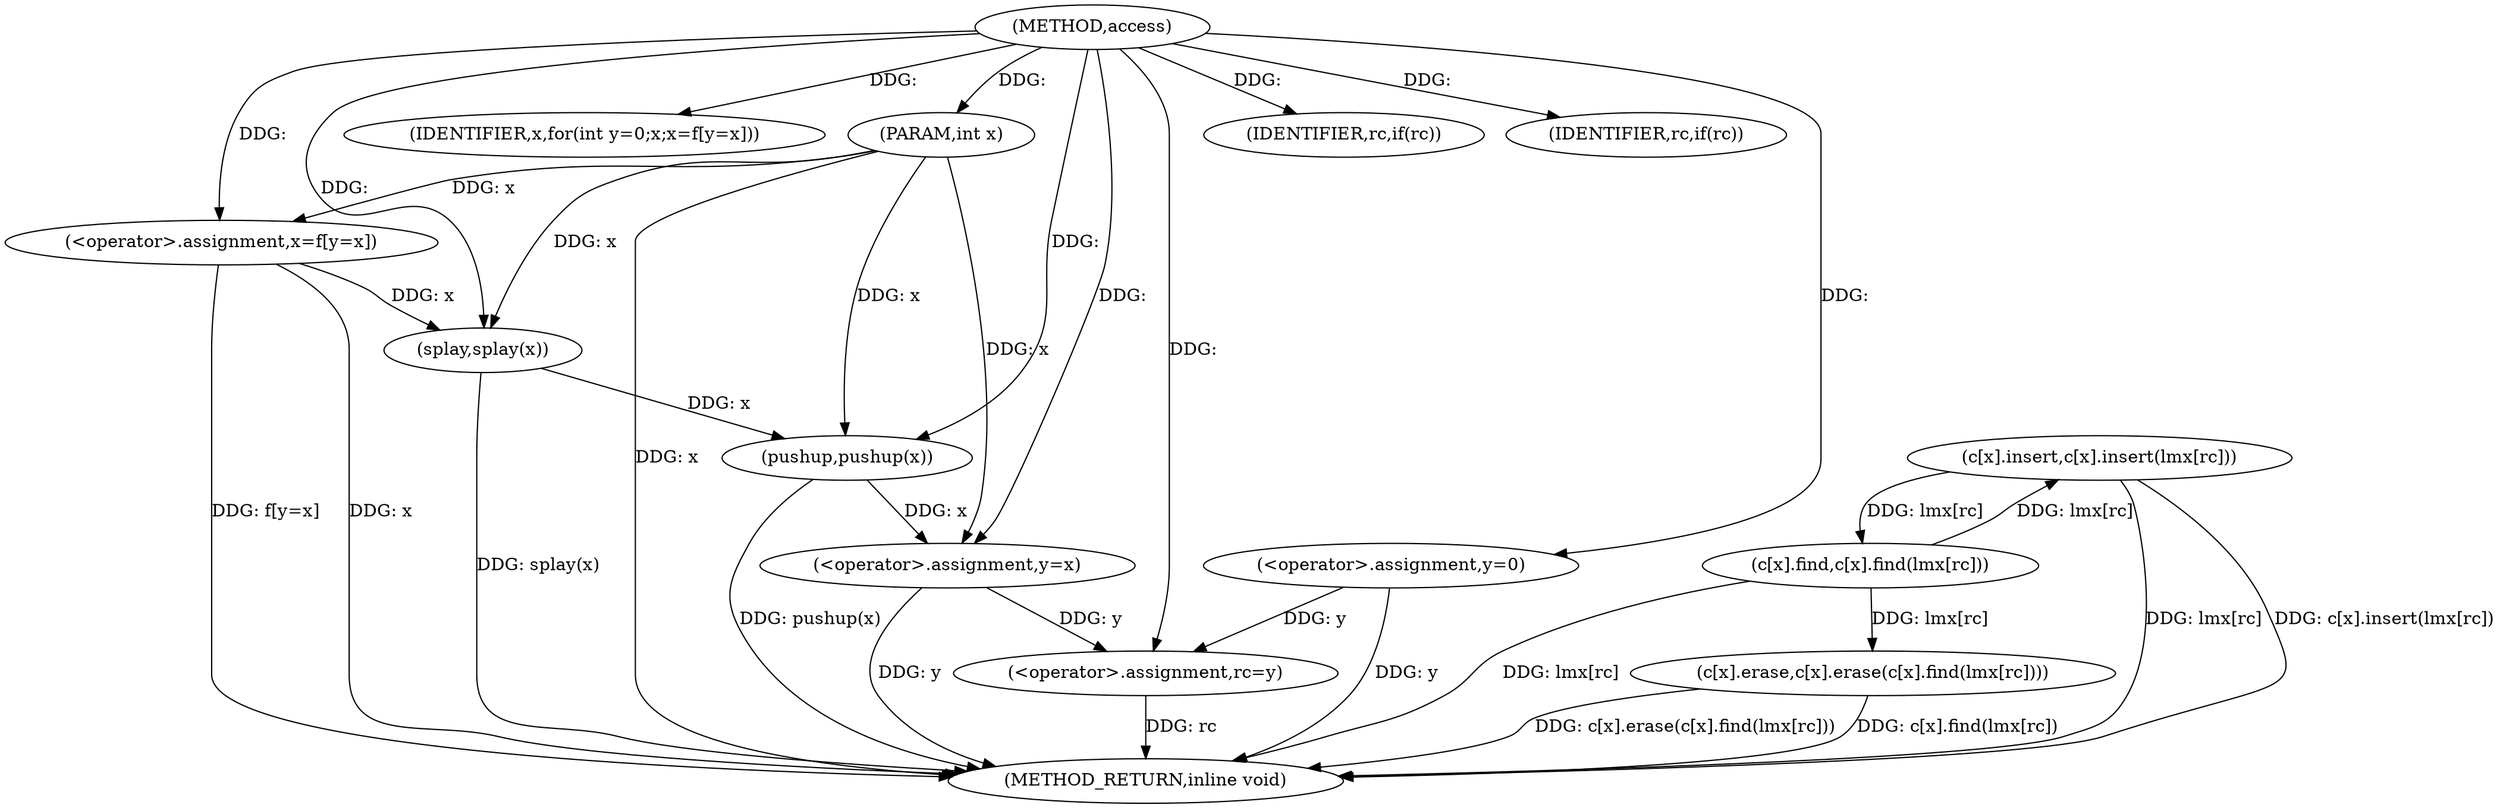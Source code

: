 digraph "access" {  
"1000556" [label = "(METHOD,access)" ]
"1000593" [label = "(METHOD_RETURN,inline void)" ]
"1000557" [label = "(PARAM,int x)" ]
"1000561" [label = "(<operator>.assignment,y=0)" ]
"1000564" [label = "(IDENTIFIER,x,for(int y=0;x;x=f[y=x]))" ]
"1000565" [label = "(<operator>.assignment,x=f[y=x])" ]
"1000573" [label = "(splay,splay(x))" ]
"1000581" [label = "(<operator>.assignment,rc=y)" ]
"1000591" [label = "(pushup,pushup(x))" ]
"1000576" [label = "(IDENTIFIER,rc,if(rc))" ]
"1000577" [label = "(c[x].insert,c[x].insert(lmx[rc]))" ]
"1000585" [label = "(IDENTIFIER,rc,if(rc))" ]
"1000586" [label = "(c[x].erase,c[x].erase(c[x].find(lmx[rc])))" ]
"1000569" [label = "(<operator>.assignment,y=x)" ]
"1000587" [label = "(c[x].find,c[x].find(lmx[rc]))" ]
  "1000557" -> "1000593"  [ label = "DDG: x"] 
  "1000561" -> "1000593"  [ label = "DDG: y"] 
  "1000573" -> "1000593"  [ label = "DDG: splay(x)"] 
  "1000577" -> "1000593"  [ label = "DDG: lmx[rc]"] 
  "1000577" -> "1000593"  [ label = "DDG: c[x].insert(lmx[rc])"] 
  "1000581" -> "1000593"  [ label = "DDG: rc"] 
  "1000587" -> "1000593"  [ label = "DDG: lmx[rc]"] 
  "1000586" -> "1000593"  [ label = "DDG: c[x].find(lmx[rc])"] 
  "1000586" -> "1000593"  [ label = "DDG: c[x].erase(c[x].find(lmx[rc]))"] 
  "1000591" -> "1000593"  [ label = "DDG: pushup(x)"] 
  "1000565" -> "1000593"  [ label = "DDG: x"] 
  "1000569" -> "1000593"  [ label = "DDG: y"] 
  "1000565" -> "1000593"  [ label = "DDG: f[y=x]"] 
  "1000556" -> "1000557"  [ label = "DDG: "] 
  "1000556" -> "1000561"  [ label = "DDG: "] 
  "1000556" -> "1000564"  [ label = "DDG: "] 
  "1000557" -> "1000565"  [ label = "DDG: x"] 
  "1000556" -> "1000565"  [ label = "DDG: "] 
  "1000561" -> "1000581"  [ label = "DDG: y"] 
  "1000569" -> "1000581"  [ label = "DDG: y"] 
  "1000556" -> "1000581"  [ label = "DDG: "] 
  "1000565" -> "1000573"  [ label = "DDG: x"] 
  "1000557" -> "1000573"  [ label = "DDG: x"] 
  "1000556" -> "1000573"  [ label = "DDG: "] 
  "1000556" -> "1000576"  [ label = "DDG: "] 
  "1000556" -> "1000585"  [ label = "DDG: "] 
  "1000573" -> "1000591"  [ label = "DDG: x"] 
  "1000557" -> "1000591"  [ label = "DDG: x"] 
  "1000556" -> "1000591"  [ label = "DDG: "] 
  "1000556" -> "1000569"  [ label = "DDG: "] 
  "1000591" -> "1000569"  [ label = "DDG: x"] 
  "1000557" -> "1000569"  [ label = "DDG: x"] 
  "1000587" -> "1000577"  [ label = "DDG: lmx[rc]"] 
  "1000587" -> "1000586"  [ label = "DDG: lmx[rc]"] 
  "1000577" -> "1000587"  [ label = "DDG: lmx[rc]"] 
}
